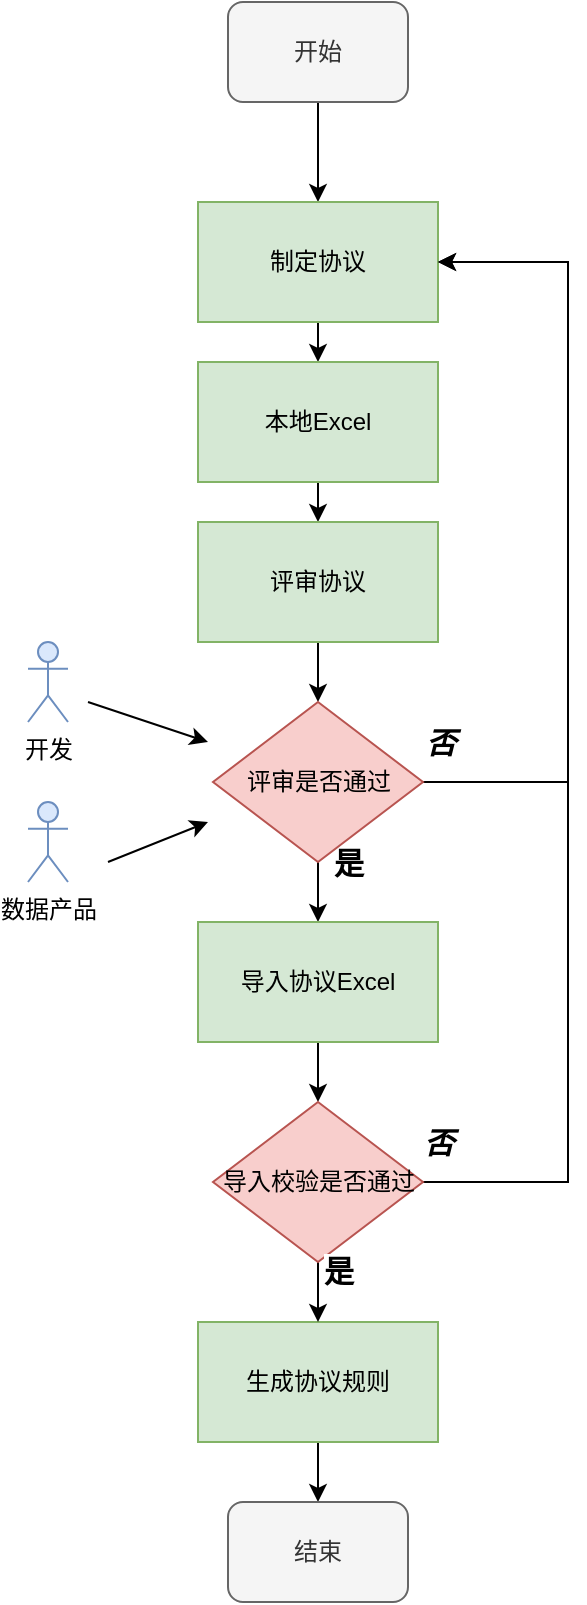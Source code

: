 <mxfile version="24.4.13" type="github">
  <diagram name="第 1 页" id="ym-yRiTKtVTiG3Xs5Rbf">
    <mxGraphModel dx="1386" dy="751" grid="1" gridSize="10" guides="1" tooltips="1" connect="1" arrows="1" fold="1" page="1" pageScale="1" pageWidth="827" pageHeight="1169" math="0" shadow="0">
      <root>
        <mxCell id="0" />
        <mxCell id="1" parent="0" />
        <mxCell id="KCqsCXx3jqqa5dBQWM4p-3" style="edgeStyle=orthogonalEdgeStyle;rounded=0;orthogonalLoop=1;jettySize=auto;html=1;exitX=0.5;exitY=1;exitDx=0;exitDy=0;" edge="1" parent="1" source="KCqsCXx3jqqa5dBQWM4p-1" target="KCqsCXx3jqqa5dBQWM4p-2">
          <mxGeometry relative="1" as="geometry" />
        </mxCell>
        <mxCell id="KCqsCXx3jqqa5dBQWM4p-1" value="开始" style="rounded=1;whiteSpace=wrap;html=1;fillColor=#f5f5f5;fontColor=#333333;strokeColor=#666666;" vertex="1" parent="1">
          <mxGeometry x="360" y="70" width="90" height="50" as="geometry" />
        </mxCell>
        <mxCell id="KCqsCXx3jqqa5dBQWM4p-5" style="edgeStyle=orthogonalEdgeStyle;rounded=0;orthogonalLoop=1;jettySize=auto;html=1;exitX=0.5;exitY=1;exitDx=0;exitDy=0;entryX=0.5;entryY=0;entryDx=0;entryDy=0;" edge="1" parent="1" source="KCqsCXx3jqqa5dBQWM4p-2" target="KCqsCXx3jqqa5dBQWM4p-4">
          <mxGeometry relative="1" as="geometry" />
        </mxCell>
        <mxCell id="KCqsCXx3jqqa5dBQWM4p-2" value="制定协议" style="rounded=0;whiteSpace=wrap;html=1;fillColor=#d5e8d4;strokeColor=#82b366;" vertex="1" parent="1">
          <mxGeometry x="345" y="170" width="120" height="60" as="geometry" />
        </mxCell>
        <mxCell id="KCqsCXx3jqqa5dBQWM4p-9" style="edgeStyle=orthogonalEdgeStyle;rounded=0;orthogonalLoop=1;jettySize=auto;html=1;exitX=0.5;exitY=1;exitDx=0;exitDy=0;entryX=0.5;entryY=0;entryDx=0;entryDy=0;" edge="1" parent="1" source="KCqsCXx3jqqa5dBQWM4p-4" target="KCqsCXx3jqqa5dBQWM4p-8">
          <mxGeometry relative="1" as="geometry" />
        </mxCell>
        <mxCell id="KCqsCXx3jqqa5dBQWM4p-4" value="本地Excel" style="rounded=0;whiteSpace=wrap;html=1;fillColor=#d5e8d4;strokeColor=#82b366;" vertex="1" parent="1">
          <mxGeometry x="345" y="250" width="120" height="60" as="geometry" />
        </mxCell>
        <mxCell id="KCqsCXx3jqqa5dBQWM4p-11" style="edgeStyle=orthogonalEdgeStyle;rounded=0;orthogonalLoop=1;jettySize=auto;html=1;exitX=0.5;exitY=1;exitDx=0;exitDy=0;" edge="1" parent="1" source="KCqsCXx3jqqa5dBQWM4p-8" target="KCqsCXx3jqqa5dBQWM4p-10">
          <mxGeometry relative="1" as="geometry" />
        </mxCell>
        <mxCell id="KCqsCXx3jqqa5dBQWM4p-8" value="评审协议" style="rounded=0;whiteSpace=wrap;html=1;fillColor=#d5e8d4;strokeColor=#82b366;" vertex="1" parent="1">
          <mxGeometry x="345" y="330" width="120" height="60" as="geometry" />
        </mxCell>
        <mxCell id="KCqsCXx3jqqa5dBQWM4p-12" style="edgeStyle=orthogonalEdgeStyle;rounded=0;orthogonalLoop=1;jettySize=auto;html=1;exitX=1;exitY=0.5;exitDx=0;exitDy=0;entryX=1;entryY=0.5;entryDx=0;entryDy=0;" edge="1" parent="1" source="KCqsCXx3jqqa5dBQWM4p-10" target="KCqsCXx3jqqa5dBQWM4p-2">
          <mxGeometry relative="1" as="geometry">
            <Array as="points">
              <mxPoint x="530" y="460" />
              <mxPoint x="530" y="200" />
            </Array>
          </mxGeometry>
        </mxCell>
        <mxCell id="KCqsCXx3jqqa5dBQWM4p-13" value="否" style="edgeLabel;html=1;align=center;verticalAlign=middle;resizable=0;points=[];fontSize=15;fontStyle=3" vertex="1" connectable="0" parent="KCqsCXx3jqqa5dBQWM4p-12">
          <mxGeometry x="-0.93" y="-4" relative="1" as="geometry">
            <mxPoint x="-6" y="-24" as="offset" />
          </mxGeometry>
        </mxCell>
        <mxCell id="KCqsCXx3jqqa5dBQWM4p-15" style="edgeStyle=orthogonalEdgeStyle;rounded=0;orthogonalLoop=1;jettySize=auto;html=1;exitX=0.5;exitY=1;exitDx=0;exitDy=0;" edge="1" parent="1" source="KCqsCXx3jqqa5dBQWM4p-10" target="KCqsCXx3jqqa5dBQWM4p-14">
          <mxGeometry relative="1" as="geometry" />
        </mxCell>
        <mxCell id="KCqsCXx3jqqa5dBQWM4p-16" value="是" style="edgeLabel;html=1;align=center;verticalAlign=middle;resizable=0;points=[];fontSize=15;fontStyle=1" vertex="1" connectable="0" parent="KCqsCXx3jqqa5dBQWM4p-15">
          <mxGeometry x="-0.68" y="-4" relative="1" as="geometry">
            <mxPoint x="19" y="-8" as="offset" />
          </mxGeometry>
        </mxCell>
        <mxCell id="KCqsCXx3jqqa5dBQWM4p-10" value="评审是否通过" style="rhombus;whiteSpace=wrap;html=1;fillColor=#f8cecc;strokeColor=#b85450;" vertex="1" parent="1">
          <mxGeometry x="352.5" y="420" width="105" height="80" as="geometry" />
        </mxCell>
        <mxCell id="KCqsCXx3jqqa5dBQWM4p-29" style="edgeStyle=orthogonalEdgeStyle;rounded=0;orthogonalLoop=1;jettySize=auto;html=1;exitX=0.5;exitY=1;exitDx=0;exitDy=0;" edge="1" parent="1" source="KCqsCXx3jqqa5dBQWM4p-14" target="KCqsCXx3jqqa5dBQWM4p-28">
          <mxGeometry relative="1" as="geometry" />
        </mxCell>
        <mxCell id="KCqsCXx3jqqa5dBQWM4p-14" value="导入协议Excel" style="rounded=0;whiteSpace=wrap;html=1;fillColor=#d5e8d4;strokeColor=#82b366;" vertex="1" parent="1">
          <mxGeometry x="345" y="530" width="120" height="60" as="geometry" />
        </mxCell>
        <mxCell id="KCqsCXx3jqqa5dBQWM4p-20" style="edgeStyle=orthogonalEdgeStyle;rounded=0;orthogonalLoop=1;jettySize=auto;html=1;exitX=0.5;exitY=1;exitDx=0;exitDy=0;entryX=0.5;entryY=0;entryDx=0;entryDy=0;" edge="1" parent="1" source="KCqsCXx3jqqa5dBQWM4p-17" target="KCqsCXx3jqqa5dBQWM4p-19">
          <mxGeometry relative="1" as="geometry" />
        </mxCell>
        <mxCell id="KCqsCXx3jqqa5dBQWM4p-17" value="生成协议规则" style="rounded=0;whiteSpace=wrap;html=1;fillColor=#d5e8d4;strokeColor=#82b366;" vertex="1" parent="1">
          <mxGeometry x="345" y="730" width="120" height="60" as="geometry" />
        </mxCell>
        <mxCell id="KCqsCXx3jqqa5dBQWM4p-19" value="结束" style="rounded=1;whiteSpace=wrap;html=1;fillColor=#f5f5f5;fontColor=#333333;strokeColor=#666666;" vertex="1" parent="1">
          <mxGeometry x="360" y="820" width="90" height="50" as="geometry" />
        </mxCell>
        <mxCell id="KCqsCXx3jqqa5dBQWM4p-21" value="开发" style="shape=umlActor;verticalLabelPosition=bottom;verticalAlign=top;html=1;outlineConnect=0;fillColor=#dae8fc;strokeColor=#6c8ebf;" vertex="1" parent="1">
          <mxGeometry x="260" y="390" width="20" height="40" as="geometry" />
        </mxCell>
        <mxCell id="KCqsCXx3jqqa5dBQWM4p-22" value="数据产品" style="shape=umlActor;verticalLabelPosition=bottom;verticalAlign=top;html=1;outlineConnect=0;fillColor=#dae8fc;strokeColor=#6c8ebf;" vertex="1" parent="1">
          <mxGeometry x="260" y="470" width="20" height="40" as="geometry" />
        </mxCell>
        <mxCell id="KCqsCXx3jqqa5dBQWM4p-25" value="" style="endArrow=classic;html=1;rounded=0;" edge="1" parent="1">
          <mxGeometry width="50" height="50" relative="1" as="geometry">
            <mxPoint x="290" y="420" as="sourcePoint" />
            <mxPoint x="350" y="440" as="targetPoint" />
          </mxGeometry>
        </mxCell>
        <mxCell id="KCqsCXx3jqqa5dBQWM4p-26" value="" style="endArrow=classic;html=1;rounded=0;" edge="1" parent="1">
          <mxGeometry width="50" height="50" relative="1" as="geometry">
            <mxPoint x="300" y="500" as="sourcePoint" />
            <mxPoint x="350" y="480" as="targetPoint" />
          </mxGeometry>
        </mxCell>
        <mxCell id="KCqsCXx3jqqa5dBQWM4p-31" style="edgeStyle=orthogonalEdgeStyle;rounded=0;orthogonalLoop=1;jettySize=auto;html=1;exitX=1;exitY=0.5;exitDx=0;exitDy=0;entryX=1;entryY=0.5;entryDx=0;entryDy=0;" edge="1" parent="1" source="KCqsCXx3jqqa5dBQWM4p-28" target="KCqsCXx3jqqa5dBQWM4p-2">
          <mxGeometry relative="1" as="geometry">
            <Array as="points">
              <mxPoint x="530" y="660" />
              <mxPoint x="530" y="200" />
            </Array>
          </mxGeometry>
        </mxCell>
        <mxCell id="KCqsCXx3jqqa5dBQWM4p-33" style="edgeStyle=orthogonalEdgeStyle;rounded=0;orthogonalLoop=1;jettySize=auto;html=1;exitX=0.5;exitY=1;exitDx=0;exitDy=0;entryX=0.5;entryY=0;entryDx=0;entryDy=0;" edge="1" parent="1" source="KCqsCXx3jqqa5dBQWM4p-28" target="KCqsCXx3jqqa5dBQWM4p-17">
          <mxGeometry relative="1" as="geometry" />
        </mxCell>
        <mxCell id="KCqsCXx3jqqa5dBQWM4p-28" value="导入校验是否通过" style="rhombus;whiteSpace=wrap;html=1;fillColor=#f8cecc;strokeColor=#b85450;" vertex="1" parent="1">
          <mxGeometry x="352.5" y="620" width="105" height="80" as="geometry" />
        </mxCell>
        <mxCell id="KCqsCXx3jqqa5dBQWM4p-32" value="否" style="edgeLabel;html=1;align=center;verticalAlign=middle;resizable=0;points=[];fontSize=15;fontStyle=3" vertex="1" connectable="0" parent="1">
          <mxGeometry x="465" y="640" as="geometry" />
        </mxCell>
        <mxCell id="KCqsCXx3jqqa5dBQWM4p-34" value="是" style="edgeLabel;html=1;align=center;verticalAlign=middle;resizable=0;points=[];fontSize=15;fontStyle=1" vertex="1" connectable="0" parent="1">
          <mxGeometry x="390" y="700" as="geometry">
            <mxPoint x="25" y="4" as="offset" />
          </mxGeometry>
        </mxCell>
      </root>
    </mxGraphModel>
  </diagram>
</mxfile>
